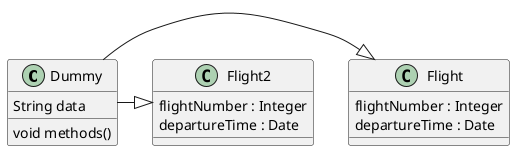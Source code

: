 @startuml test
class Dummy {
  String data
  void methods()
}

class Flight {
   flightNumber : Integer
   departureTime : Date
}
class Flight2 {
   flightNumber : Integer
   departureTime : Date
}
Dummy -|> Flight
Dummy -|> Flight2
@enduml
